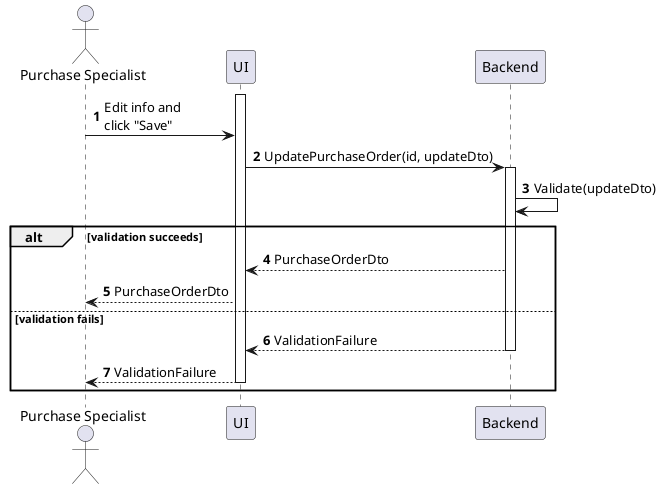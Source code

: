 @startuml purchase-order-update
autonumber

actor "Purchase Specialist" as a
participant UI as f
participant Backend as b

activate f
a -> f : Edit info and\nclick "Save"
f -> b : UpdatePurchaseOrder(id, updateDto)
activate b
b -> b : Validate(updateDto)

alt validation succeeds
    b --> f : PurchaseOrderDto
    f --> a : PurchaseOrderDto
else validation fails
    return ValidationFailure
    f --> a : ValidationFailure
    deactivate f
end
@enduml